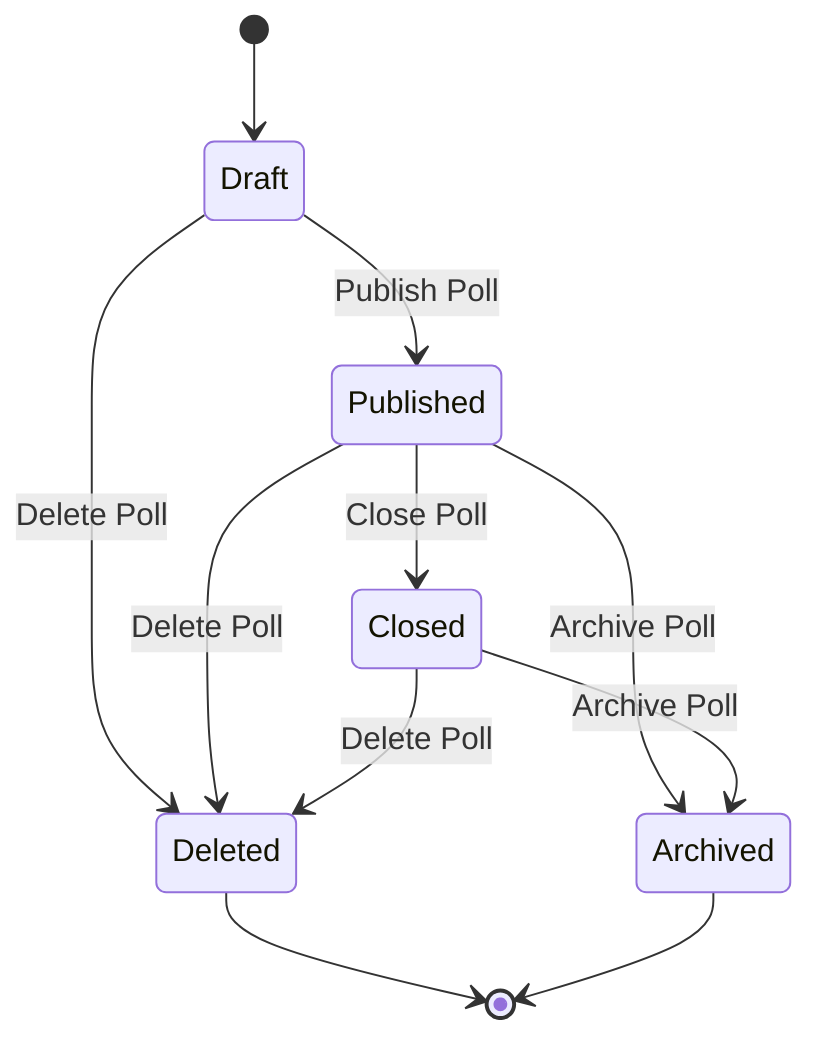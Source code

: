 stateDiagram-v2
    [*] --> Draft
    Draft --> Published : Publish Poll
    Published --> Closed : Close Poll
    Published --> Archived : Archive Poll
    Closed --> Archived : Archive Poll
    Draft --> Deleted : Delete Poll
    Published --> Deleted : Delete Poll
    Closed --> Deleted : Delete Poll
    Deleted --> [*]
    Archived --> [*]
